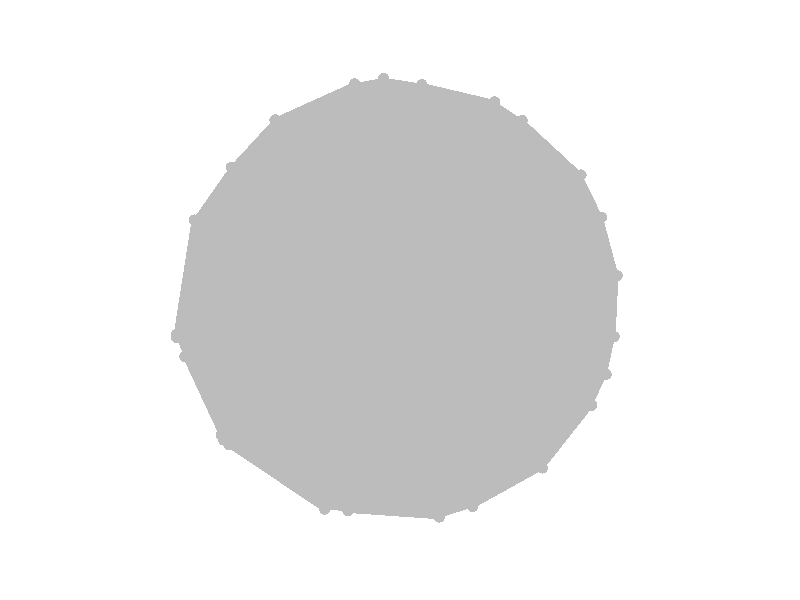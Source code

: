 #include "colors.inc"
background { rgb <1, 1, 1> }
camera {location <0, 0, 10>up <0,1,0> right <-1.33,0,0> angle 20look_at <0, 0, 0> sky <0, 1, 0> }
sphere { <-0.753814, -0.639519, 0>, 0.025 texture {  pigment { rgb <0.5, 0.5, 0.5> } } }
sphere { <-0.335751, -0.40269, -6.93889e-18>, 0.025 texture {  pigment { rgb <0.5, 0.5, 0.5> } } }
sphere { <-0.332317, -0.923665, -1.38778e-17>, 0.025 texture {  pigment { rgb <0.5, 0.5, 0.5> } } }
sphere { <0.231651, -0.700282, 0>, 0.025 texture {  pigment { rgb <0.5, 0.5, 0.5> } } }
sphere { <0.320434, -0.912347, 1.38778e-17>, 0.025 texture {  pigment { rgb <0.5, 0.5, 0.5> } } }
sphere { <0.172276, -0.95885, 0>, 0.025 texture {  pigment { rgb <0.5, 0.5, 0.5> } } }
sphere { <0.474906, -0.437855, 0>, 0.025 texture {  pigment { rgb <0.5, 0.5, 0.5> } } }
sphere { <0.627037, -0.741836, -2.77556e-17>, 0.025 texture {  pigment { rgb <0.5, 0.5, 0.5> } } }
sphere { <-0.271041, -0.388145, 0>, 0.025 texture {  pigment { rgb <0.5, 0.5, 0.5> } } }
sphere { <-0.22984, -0.930713, 0>, 0.025 texture {  pigment { rgb <0.5, 0.5, 0.5> } } }
sphere { <0.26967, -0.27333, 0>, 0.025 texture {  pigment { rgb <0.5, 0.5, 0.5> } } }
sphere { <-0.777266, -0.618135, 0>, 0.025 texture {  pigment { rgb <0.5, 0.5, 0.5> } } }
sphere { <-0.36605, -0.339702, -6.93889e-18>, 0.025 texture {  pigment { rgb <0.5, 0.5, 0.5> } } }
sphere { <-0.162737, -0.307981, 1.38778e-17>, 0.025 texture {  pigment { rgb <0.5, 0.5, 0.5> } } }
sphere { <0.845217, -0.464583, -1.38778e-17>, 0.025 texture {  pigment { rgb <0.5, 0.5, 0.5> } } }
sphere { <-0.311096, -0.296401, 0>, 0.025 texture {  pigment { rgb <0.5, 0.5, 0.5> } } }
sphere { <-0.984665, -0.165553, -5.29091e-17>, 0.025 texture {  pigment { rgb <0.5, 0.5, 0.5> } } }
sphere { <-0.947953, -0.250998, 0>, 0.025 texture {  pigment { rgb <0.5, 0.5, 0.5> } } }
sphere { <-0.930082, -0.178466, 3.46945e-18>, 0.025 texture {  pigment { rgb <0.5, 0.5, 0.5> } } }
sphere { <-0.787277, -0.597343, 0>, 0.025 texture {  pigment { rgb <0.5, 0.5, 0.5> } } }
sphere { <-0.396295, -0.297081, 0>, 0.025 texture {  pigment { rgb <0.5, 0.5, 0.5> } } }
sphere { <0.45901, -0.271695, -2.77556e-17>, 0.025 texture {  pigment { rgb <0.5, 0.5, 0.5> } } }
sphere { <0.907997, -0.328772, 0>, 0.025 texture {  pigment { rgb <0.5, 0.5, 0.5> } } }
sphere { <0.943228, -0.162716, 1.38778e-17>, 0.025 texture {  pigment { rgb <0.5, 0.5, 0.5> } } }
sphere { <0.606402, -0.0970946, -2.77556e-17>, 0.025 texture {  pigment { rgb <0.5, 0.5, 0.5> } } }
sphere { <0.312414, -0.000421501, -2.77556e-17>, 0.025 texture {  pigment { rgb <0.5, 0.5, 0.5> } } }
sphere { <0.956475, 0.107454, -2.77556e-17>, 0.025 texture {  pigment { rgb <0.5, 0.5, 0.5> } } }
sphere { <-0.323022, -0.0661798, 0>, 0.025 texture {  pigment { rgb <0.5, 0.5, 0.5> } } }
sphere { <0.526988, 0.213806, 1.38778e-17>, 0.025 texture {  pigment { rgb <0.5, 0.5, 0.5> } } }
sphere { <-0.984772, -0.151609, 0>, 0.025 texture {  pigment { rgb <0.5, 0.5, 0.5> } } }
sphere { <-0.104165, 0.303943, 0>, 0.025 texture {  pigment { rgb <0.5, 0.5, 0.5> } } }
sphere { <0.280311, 0.278387, -1.38778e-17>, 0.025 texture {  pigment { rgb <0.5, 0.5, 0.5> } } }
sphere { <-0.51806, 0.308034, -6.93889e-18>, 0.025 texture {  pigment { rgb <0.5, 0.5, 0.5> } } }
sphere { <-0.291857, 0.283566, 1.38778e-17>, 0.025 texture {  pigment { rgb <0.5, 0.5, 0.5> } } }
sphere { <-0.905822, 0.352979, 2.77556e-17>, 0.025 texture {  pigment { rgb <0.5, 0.5, 0.5> } } }
sphere { <0.887802, 0.36534, 0>, 0.025 texture {  pigment { rgb <0.5, 0.5, 0.5> } } }
sphere { <0.591569, 0.420247, 1.38778e-17>, 0.025 texture {  pigment { rgb <0.5, 0.5, 0.5> } } }
sphere { <-0.361043, 0.316939, 1.38778e-17>, 0.025 texture {  pigment { rgb <0.5, 0.5, 0.5> } } }
sphere { <0.797775, 0.552373, 1.38778e-17>, 0.025 texture {  pigment { rgb <0.5, 0.5, 0.5> } } }
sphere { <-0.394971, 0.423053, -4.16334e-17>, 0.025 texture {  pigment { rgb <0.5, 0.5, 0.5> } } }
sphere { <-0.743515, 0.585642, 0>, 0.025 texture {  pigment { rgb <0.5, 0.5, 0.5> } } }
sphere { <0.396033, 0.610263, -1.38778e-17>, 0.025 texture {  pigment { rgb <0.5, 0.5, 0.5> } } }
sphere { <-0.302266, 0.379145, -5.55112e-17>, 0.025 texture {  pigment { rgb <0.5, 0.5, 0.5> } } }
sphere { <-0.550806, 0.795551, 0>, 0.025 texture {  pigment { rgb <0.5, 0.5, 0.5> } } }
sphere { <0.538173, 0.793029, -2.77556e-17>, 0.025 texture {  pigment { rgb <0.5, 0.5, 0.5> } } }
sphere { <0.416985, 0.875517, -1.38778e-17>, 0.025 texture {  pigment { rgb <0.5, 0.5, 0.5> } } }
sphere { <-0.199381, 0.954377, 0>, 0.025 texture {  pigment { rgb <0.5, 0.5, 0.5> } } }
sphere { <-0.196071, 0.683111, -1.38778e-17>, 0.025 texture {  pigment { rgb <0.5, 0.5, 0.5> } } }
sphere { <0.0959548, 0.951176, 0>, 0.025 texture {  pigment { rgb <0.5, 0.5, 0.5> } } }
sphere { <-0.0379084, 0.857694, 0>, 0.025 texture {  pigment { rgb <0.5, 0.5, 0.5> } } }
sphere { <-0.0725999, 0.9787, 0>, 0.025 texture {  pigment { rgb <0.5, 0.5, 0.5> } } }
cylinder { <-0.753814, -0.639519, 0>, <-0.335751, -0.40269, -6.93889e-18>, 0.0120121 texture {  pigment { rgb <0.5, 0.5, 0.5> } } }
cylinder { <-0.753814, -0.639519, 0>, <-0.332317, -0.923665, -1.38778e-17>, 0.0127082 texture {  pigment { rgb <0.5, 0.5, 0.5> } } }
cylinder { <-0.335751, -0.40269, -6.93889e-18>, <-0.332317, -0.923665, -1.38778e-17>, 0.0130247 texture {  pigment { rgb <0.5, 0.5, 0.5> } } }
cylinder { <0.231651, -0.700282, 0>, <0.320434, -0.912347, 1.38778e-17>, 0.0057475 texture {  pigment { rgb <0.5, 0.5, 0.5> } } }
cylinder { <0.231651, -0.700282, 0>, <0.172276, -0.95885, 0>, 0.00663245 texture {  pigment { rgb <0.5, 0.5, 0.5> } } }
cylinder { <0.320434, -0.912347, 1.38778e-17>, <0.172276, -0.95885, 0>, 0.00388211 texture {  pigment { rgb <0.5, 0.5, 0.5> } } }
cylinder { <0.474906, -0.437855, 0>, <0.627037, -0.741836, -2.77556e-17>, 0.00849808 texture {  pigment { rgb <0.5, 0.5, 0.5> } } }
cylinder { <0.231651, -0.700282, 0>, <0.474906, -0.437855, 0>, 0.00894568 texture {  pigment { rgb <0.5, 0.5, 0.5> } } }
cylinder { <0.320434, -0.912347, 1.38778e-17>, <0.627037, -0.741836, -2.77556e-17>, 0.00877068 texture {  pigment { rgb <0.5, 0.5, 0.5> } } }
cylinder { <-0.271041, -0.388145, 0>, <-0.22984, -0.930713, 0>, 0.0136032 texture {  pigment { rgb <0.5, 0.5, 0.5> } } }
cylinder { <-0.335751, -0.40269, -6.93889e-18>, <-0.271041, -0.388145, 0>, 0.00165811 texture {  pigment { rgb <0.5, 0.5, 0.5> } } }
cylinder { <-0.332317, -0.923665, -1.38778e-17>, <-0.22984, -0.930713, 0>, 0.00256799 texture {  pigment { rgb <0.5, 0.5, 0.5> } } }
cylinder { <0.172276, -0.95885, 0>, <-0.271041, -0.388145, 0>, 0.0180664 texture {  pigment { rgb <0.5, 0.5, 0.5> } } }
cylinder { <0.172276, -0.95885, 0>, <-0.22984, -0.930713, 0>, 0.0100775 texture {  pigment { rgb <0.5, 0.5, 0.5> } } }
cylinder { <0.474906, -0.437855, 0>, <0.26967, -0.27333, 0>, 0.00657602 texture {  pigment { rgb <0.5, 0.5, 0.5> } } }
cylinder { <0.231651, -0.700282, 0>, <0.26967, -0.27333, 0>, 0.010716 texture {  pigment { rgb <0.5, 0.5, 0.5> } } }
cylinder { <-0.777266, -0.618135, 0>, <-0.36605, -0.339702, -6.93889e-18>, 0.0124153 texture {  pigment { rgb <0.5, 0.5, 0.5> } } }
cylinder { <-0.753814, -0.639519, 0>, <-0.777266, -0.618135, 0>, 0.000793418 texture {  pigment { rgb <0.5, 0.5, 0.5> } } }
cylinder { <-0.335751, -0.40269, -6.93889e-18>, <-0.36605, -0.339702, -6.93889e-18>, 0.00174743 texture {  pigment { rgb <0.5, 0.5, 0.5> } } }
cylinder { <0.231651, -0.700282, 0>, <-0.162737, -0.307981, 1.38778e-17>, 0.0139069 texture {  pigment { rgb <0.5, 0.5, 0.5> } } }
cylinder { <-0.271041, -0.388145, 0>, <-0.162737, -0.307981, 1.38778e-17>, 0.0033686 texture {  pigment { rgb <0.5, 0.5, 0.5> } } }
cylinder { <0.474906, -0.437855, 0>, <0.845217, -0.464583, -1.38778e-17>, 0.00928185 texture {  pigment { rgb <0.5, 0.5, 0.5> } } }
cylinder { <0.627037, -0.741836, -2.77556e-17>, <0.845217, -0.464583, -1.38778e-17>, 0.00882012 texture {  pigment { rgb <0.5, 0.5, 0.5> } } }
cylinder { <0.26967, -0.27333, 0>, <-0.162737, -0.307981, 1.38778e-17>, 0.0108448 texture {  pigment { rgb <0.5, 0.5, 0.5> } } }
cylinder { <-0.335751, -0.40269, -6.93889e-18>, <-0.311096, -0.296401, 0>, 0.00272778 texture {  pigment { rgb <0.5, 0.5, 0.5> } } }
cylinder { <-0.271041, -0.388145, 0>, <-0.311096, -0.296401, 0>, 0.00250268 texture {  pigment { rgb <0.5, 0.5, 0.5> } } }
cylinder { <-0.162737, -0.307981, 1.38778e-17>, <-0.311096, -0.296401, 0>, 0.00372025 texture {  pigment { rgb <0.5, 0.5, 0.5> } } }
cylinder { <-0.36605, -0.339702, -6.93889e-18>, <-0.311096, -0.296401, 0>, 0.00174909 texture {  pigment { rgb <0.5, 0.5, 0.5> } } }
cylinder { <-0.984665, -0.165553, -5.29091e-17>, <-0.947953, -0.250998, 0>, 0.00232495 texture {  pigment { rgb <0.5, 0.5, 0.5> } } }
cylinder { <-0.984665, -0.165553, -5.29091e-17>, <-0.930082, -0.178466, 3.46945e-18>, 0.00140223 texture {  pigment { rgb <0.5, 0.5, 0.5> } } }
cylinder { <-0.947953, -0.250998, 0>, <-0.930082, -0.178466, 3.46945e-18>, 0.00186752 texture {  pigment { rgb <0.5, 0.5, 0.5> } } }
cylinder { <-0.787277, -0.597343, 0>, <-0.396295, -0.297081, 0>, 0.0123244 texture {  pigment { rgb <0.5, 0.5, 0.5> } } }
cylinder { <-0.777266, -0.618135, 0>, <-0.787277, -0.597343, 0>, 0.000576935 texture {  pigment { rgb <0.5, 0.5, 0.5> } } }
cylinder { <-0.36605, -0.339702, -6.93889e-18>, <-0.396295, -0.297081, 0>, 0.00130654 texture {  pigment { rgb <0.5, 0.5, 0.5> } } }
cylinder { <0.474906, -0.437855, 0>, <0.45901, -0.271695, -2.77556e-17>, 0.00417297 texture {  pigment { rgb <0.5, 0.5, 0.5> } } }
cylinder { <0.26967, -0.27333, 0>, <0.45901, -0.271695, -2.77556e-17>, 0.00473368 texture {  pigment { rgb <0.5, 0.5, 0.5> } } }
cylinder { <-0.947953, -0.250998, 0>, <-0.787277, -0.597343, 0>, 0.00954501 texture {  pigment { rgb <0.5, 0.5, 0.5> } } }
cylinder { <-0.930082, -0.178466, 3.46945e-18>, <-0.396295, -0.297081, 0>, 0.0136702 texture {  pigment { rgb <0.5, 0.5, 0.5> } } }
cylinder { <0.845217, -0.464583, -1.38778e-17>, <0.907997, -0.328772, 0>, 0.0037405 texture {  pigment { rgb <0.5, 0.5, 0.5> } } }
cylinder { <0.45901, -0.271695, -2.77556e-17>, <0.907997, -0.328772, 0>, 0.011315 texture {  pigment { rgb <0.5, 0.5, 0.5> } } }
cylinder { <-0.311096, -0.296401, 0>, <-0.396295, -0.297081, 0>, 0.00213004 texture {  pigment { rgb <0.5, 0.5, 0.5> } } }
cylinder { <0.907997, -0.328772, 0>, <0.943228, -0.162716, 1.38778e-17>, 0.0042438 texture {  pigment { rgb <0.5, 0.5, 0.5> } } }
cylinder { <0.45901, -0.271695, -2.77556e-17>, <0.606402, -0.0970946, -2.77556e-17>, 0.00571237 texture {  pigment { rgb <0.5, 0.5, 0.5> } } }
cylinder { <0.943228, -0.162716, 1.38778e-17>, <0.606402, -0.0970946, -2.77556e-17>, 0.00857897 texture {  pigment { rgb <0.5, 0.5, 0.5> } } }
cylinder { <0.45901, -0.271695, -2.77556e-17>, <0.312414, -0.000421501, -2.77556e-17>, 0.00770875 texture {  pigment { rgb <0.5, 0.5, 0.5> } } }
cylinder { <0.26967, -0.27333, 0>, <0.312414, -0.000421501, -2.77556e-17>, 0.00690589 texture {  pigment { rgb <0.5, 0.5, 0.5> } } }
cylinder { <0.606402, -0.0970946, -2.77556e-17>, <0.312414, -0.000421501, -2.77556e-17>, 0.00773687 texture {  pigment { rgb <0.5, 0.5, 0.5> } } }
cylinder { <0.943228, -0.162716, 1.38778e-17>, <0.956475, 0.107454, -2.77556e-17>, 0.00676236 texture {  pigment { rgb <0.5, 0.5, 0.5> } } }
cylinder { <0.606402, -0.0970946, -2.77556e-17>, <0.956475, 0.107454, -2.77556e-17>, 0.0101363 texture {  pigment { rgb <0.5, 0.5, 0.5> } } }
cylinder { <-0.930082, -0.178466, 3.46945e-18>, <-0.323022, -0.0661798, 0>, 0.0154339 texture {  pigment { rgb <0.5, 0.5, 0.5> } } }
cylinder { <-0.396295, -0.297081, 0>, <-0.323022, -0.0661798, 0>, 0.00605621 texture {  pigment { rgb <0.5, 0.5, 0.5> } } }
cylinder { <-0.311096, -0.296401, 0>, <-0.323022, -0.0661798, 0>, 0.00576324 texture {  pigment { rgb <0.5, 0.5, 0.5> } } }
cylinder { <-0.162737, -0.307981, 1.38778e-17>, <0.312414, -0.000421501, -2.77556e-17>, 0.0141501 texture {  pigment { rgb <0.5, 0.5, 0.5> } } }
cylinder { <0.956475, 0.107454, -2.77556e-17>, <0.526988, 0.213806, 1.38778e-17>, 0.0110615 texture {  pigment { rgb <0.5, 0.5, 0.5> } } }
cylinder { <0.312414, -0.000421501, -2.77556e-17>, <0.526988, 0.213806, 1.38778e-17>, 0.00758022 texture {  pigment { rgb <0.5, 0.5, 0.5> } } }
cylinder { <-0.984665, -0.165553, -5.29091e-17>, <-0.984772, -0.151609, 0>, 0.00034861 texture {  pigment { rgb <0.5, 0.5, 0.5> } } }
cylinder { <-0.930082, -0.178466, 3.46945e-18>, <-0.984772, -0.151609, 0>, 0.00152322 texture {  pigment { rgb <0.5, 0.5, 0.5> } } }
cylinder { <-0.323022, -0.0661798, 0>, <-0.104165, 0.303943, 0>, 0.0107497 texture {  pigment { rgb <0.5, 0.5, 0.5> } } }
cylinder { <-0.162737, -0.307981, 1.38778e-17>, <-0.323022, -0.0661798, 0>, 0.00725254 texture {  pigment { rgb <0.5, 0.5, 0.5> } } }
cylinder { <0.312414, -0.000421501, -2.77556e-17>, <-0.104165, 0.303943, 0>, 0.0128981 texture {  pigment { rgb <0.5, 0.5, 0.5> } } }
cylinder { <0.312414, -0.000421501, -2.77556e-17>, <0.280311, 0.278387, -1.38778e-17>, 0.00701628 texture {  pigment { rgb <0.5, 0.5, 0.5> } } }
cylinder { <-0.104165, 0.303943, 0>, <0.280311, 0.278387, -1.38778e-17>, 0.0096331 texture {  pigment { rgb <0.5, 0.5, 0.5> } } }
cylinder { <-0.323022, -0.0661798, 0>, <-0.51806, 0.308034, -6.93889e-18>, 0.0105497 texture {  pigment { rgb <0.5, 0.5, 0.5> } } }
cylinder { <-0.984772, -0.151609, 0>, <-0.51806, 0.308034, -6.93889e-18>, 0.0163763 texture {  pigment { rgb <0.5, 0.5, 0.5> } } }
cylinder { <-0.323022, -0.0661798, 0>, <-0.291857, 0.283566, 1.38778e-17>, 0.0087783 texture {  pigment { rgb <0.5, 0.5, 0.5> } } }
cylinder { <-0.104165, 0.303943, 0>, <-0.291857, 0.283566, 1.38778e-17>, 0.00471988 texture {  pigment { rgb <0.5, 0.5, 0.5> } } }
cylinder { <-0.51806, 0.308034, -6.93889e-18>, <-0.291857, 0.283566, 1.38778e-17>, 0.00568806 texture {  pigment { rgb <0.5, 0.5, 0.5> } } }
cylinder { <0.526988, 0.213806, 1.38778e-17>, <0.280311, 0.278387, -1.38778e-17>, 0.00637477 texture {  pigment { rgb <0.5, 0.5, 0.5> } } }
cylinder { <-0.984772, -0.151609, 0>, <-0.905822, 0.352979, 2.77556e-17>, 0.0127682 texture {  pigment { rgb <0.5, 0.5, 0.5> } } }
cylinder { <-0.51806, 0.308034, -6.93889e-18>, <-0.905822, 0.352979, 2.77556e-17>, 0.00975896 texture {  pigment { rgb <0.5, 0.5, 0.5> } } }
cylinder { <0.956475, 0.107454, -2.77556e-17>, <0.887802, 0.36534, 0>, 0.00667183 texture {  pigment { rgb <0.5, 0.5, 0.5> } } }
cylinder { <0.887802, 0.36534, 0>, <0.591569, 0.420247, 1.38778e-17>, 0.00753197 texture {  pigment { rgb <0.5, 0.5, 0.5> } } }
cylinder { <0.526988, 0.213806, 1.38778e-17>, <0.591569, 0.420247, 1.38778e-17>, 0.00540764 texture {  pigment { rgb <0.5, 0.5, 0.5> } } }
cylinder { <0.280311, 0.278387, -1.38778e-17>, <0.591569, 0.420247, 1.38778e-17>, 0.00855151 texture {  pigment { rgb <0.5, 0.5, 0.5> } } }
cylinder { <-0.291857, 0.283566, 1.38778e-17>, <-0.361043, 0.316939, 1.38778e-17>, 0.00192036 texture {  pigment { rgb <0.5, 0.5, 0.5> } } }
cylinder { <-0.51806, 0.308034, -6.93889e-18>, <-0.361043, 0.316939, 1.38778e-17>, 0.00393172 texture {  pigment { rgb <0.5, 0.5, 0.5> } } }
cylinder { <0.887802, 0.36534, 0>, <0.797775, 0.552373, 1.38778e-17>, 0.00518931 texture {  pigment { rgb <0.5, 0.5, 0.5> } } }
cylinder { <0.591569, 0.420247, 1.38778e-17>, <0.797775, 0.552373, 1.38778e-17>, 0.00612263 texture {  pigment { rgb <0.5, 0.5, 0.5> } } }
cylinder { <-0.291857, 0.283566, 1.38778e-17>, <-0.394971, 0.423053, -4.16334e-17>, 0.00433654 texture {  pigment { rgb <0.5, 0.5, 0.5> } } }
cylinder { <-0.361043, 0.316939, 1.38778e-17>, <-0.394971, 0.423053, -4.16334e-17>, 0.00278515 texture {  pigment { rgb <0.5, 0.5, 0.5> } } }
cylinder { <-0.51806, 0.308034, -6.93889e-18>, <-0.394971, 0.423053, -4.16334e-17>, 0.00421161 texture {  pigment { rgb <0.5, 0.5, 0.5> } } }
cylinder { <-0.394971, 0.423053, -4.16334e-17>, <-0.743515, 0.585642, 0>, 0.00961504 texture {  pigment { rgb <0.5, 0.5, 0.5> } } }
cylinder { <-0.905822, 0.352979, 2.77556e-17>, <-0.743515, 0.585642, 0>, 0.00709206 texture {  pigment { rgb <0.5, 0.5, 0.5> } } }
cylinder { <0.280311, 0.278387, -1.38778e-17>, <0.396033, 0.610263, -1.38778e-17>, 0.00878681 texture {  pigment { rgb <0.5, 0.5, 0.5> } } }
cylinder { <0.591569, 0.420247, 1.38778e-17>, <0.396033, 0.610263, -1.38778e-17>, 0.00681637 texture {  pigment { rgb <0.5, 0.5, 0.5> } } }
cylinder { <-0.394971, 0.423053, -4.16334e-17>, <-0.302266, 0.379145, -5.55112e-17>, 0.00256443 texture {  pigment { rgb <0.5, 0.5, 0.5> } } }
cylinder { <-0.291857, 0.283566, 1.38778e-17>, <-0.302266, 0.379145, -5.55112e-17>, 0.00240359 texture {  pigment { rgb <0.5, 0.5, 0.5> } } }
cylinder { <-0.394971, 0.423053, -4.16334e-17>, <-0.550806, 0.795551, 0>, 0.0100945 texture {  pigment { rgb <0.5, 0.5, 0.5> } } }
cylinder { <-0.743515, 0.585642, 0>, <-0.550806, 0.795551, 0>, 0.00712382 texture {  pigment { rgb <0.5, 0.5, 0.5> } } }
cylinder { <0.396033, 0.610263, -1.38778e-17>, <0.538173, 0.793029, -2.77556e-17>, 0.00578831 texture {  pigment { rgb <0.5, 0.5, 0.5> } } }
cylinder { <0.797775, 0.552373, 1.38778e-17>, <0.538173, 0.793029, -2.77556e-17>, 0.00884973 texture {  pigment { rgb <0.5, 0.5, 0.5> } } }
cylinder { <-0.104165, 0.303943, 0>, <-0.302266, 0.379145, -5.55112e-17>, 0.00529738 texture {  pigment { rgb <0.5, 0.5, 0.5> } } }
cylinder { <0.538173, 0.793029, -2.77556e-17>, <0.416985, 0.875517, -1.38778e-17>, 0.00366493 texture {  pigment { rgb <0.5, 0.5, 0.5> } } }
cylinder { <0.396033, 0.610263, -1.38778e-17>, <0.416985, 0.875517, -1.38778e-17>, 0.006652 texture {  pigment { rgb <0.5, 0.5, 0.5> } } }
cylinder { <-0.550806, 0.795551, 0>, <-0.199381, 0.954377, 0>, 0.00964124 texture {  pigment { rgb <0.5, 0.5, 0.5> } } }
cylinder { <-0.199381, 0.954377, 0>, <-0.196071, 0.683111, -1.38778e-17>, 0.00678216 texture {  pigment { rgb <0.5, 0.5, 0.5> } } }
cylinder { <-0.394971, 0.423053, -4.16334e-17>, <-0.196071, 0.683111, -1.38778e-17>, 0.00818503 texture {  pigment { rgb <0.5, 0.5, 0.5> } } }
cylinder { <0.396033, 0.610263, -1.38778e-17>, <0.0959548, 0.951176, 0>, 0.0113542 texture {  pigment { rgb <0.5, 0.5, 0.5> } } }
cylinder { <0.416985, 0.875517, -1.38778e-17>, <0.0959548, 0.951176, 0>, 0.00824563 texture {  pigment { rgb <0.5, 0.5, 0.5> } } }
cylinder { <-0.302266, 0.379145, -5.55112e-17>, <-0.196071, 0.683111, -1.38778e-17>, 0.00804957 texture {  pigment { rgb <0.5, 0.5, 0.5> } } }
cylinder { <-0.104165, 0.303943, 0>, <-0.196071, 0.683111, -1.38778e-17>, 0.00975371 texture {  pigment { rgb <0.5, 0.5, 0.5> } } }
cylinder { <-0.196071, 0.683111, -1.38778e-17>, <-0.0379084, 0.857694, 0>, 0.00588932 texture {  pigment { rgb <0.5, 0.5, 0.5> } } }
cylinder { <-0.196071, 0.683111, -1.38778e-17>, <-0.0725999, 0.9787, 0>, 0.00800851 texture {  pigment { rgb <0.5, 0.5, 0.5> } } }
cylinder { <-0.0379084, 0.857694, 0>, <-0.0725999, 0.9787, 0>, 0.00314703 texture {  pigment { rgb <0.5, 0.5, 0.5> } } }
cylinder { <0.0959548, 0.951176, 0>, <-0.0379084, 0.857694, 0>, 0.00408184 texture {  pigment { rgb <0.5, 0.5, 0.5> } } }
cylinder { <0.0959548, 0.951176, 0>, <-0.0725999, 0.9787, 0>, 0.00426968 texture {  pigment { rgb <0.5, 0.5, 0.5> } } }
cylinder { <-0.199381, 0.954377, 0>, <-0.0725999, 0.9787, 0>, 0.00322733 texture {  pigment { rgb <0.5, 0.5, 0.5> } } }
cylinder { <0.280311, 0.278387, -1.38778e-17>, <-0.0379084, 0.857694, 0>, 0.0165238 texture {  pigment { rgb <0.5, 0.5, 0.5> } } }
mesh2 {
vertex_vectors { 225, 
<-0.753814, -0.639519, 0>, 
<-0.335751, -0.40269, -6.93889e-18>, 
<-0.332317, -0.923665, -1.38778e-17>, 
<0.231651, -0.700282, 0>, 
<0.320434, -0.912347, 1.38778e-17>, 
<0.172276, -0.95885, 0>, 
<0.231651, -0.700282, 0>, 
<0.320434, -0.912347, 1.38778e-17>, 
<0.627037, -0.741836, -2.77556e-17>, 
<0.231651, -0.700282, 0>, 
<0.474906, -0.437855, 0>, 
<0.627037, -0.741836, -2.77556e-17>, 
<-0.335751, -0.40269, -6.93889e-18>, 
<-0.332317, -0.923665, -1.38778e-17>, 
<-0.22984, -0.930713, 0>, 
<-0.335751, -0.40269, -6.93889e-18>, 
<-0.271041, -0.388145, 0>, 
<-0.22984, -0.930713, 0>, 
<0.172276, -0.95885, 0>, 
<-0.271041, -0.388145, 0>, 
<-0.22984, -0.930713, 0>, 
<0.231651, -0.700282, 0>, 
<0.474906, -0.437855, 0>, 
<0.26967, -0.27333, 0>, 
<-0.753814, -0.639519, 0>, 
<-0.777266, -0.618135, 0>, 
<-0.36605, -0.339702, -6.93889e-18>, 
<-0.753814, -0.639519, 0>, 
<-0.335751, -0.40269, -6.93889e-18>, 
<-0.36605, -0.339702, -6.93889e-18>, 
<0.231651, -0.700282, 0>, 
<0.172276, -0.95885, 0>, 
<-0.271041, -0.388145, 0>, 
<0.231651, -0.700282, 0>, 
<-0.271041, -0.388145, 0>, 
<-0.162737, -0.307981, 1.38778e-17>, 
<0.474906, -0.437855, 0>, 
<0.627037, -0.741836, -2.77556e-17>, 
<0.845217, -0.464583, -1.38778e-17>, 
<0.231651, -0.700282, 0>, 
<0.26967, -0.27333, 0>, 
<-0.162737, -0.307981, 1.38778e-17>, 
<-0.335751, -0.40269, -6.93889e-18>, 
<-0.271041, -0.388145, 0>, 
<-0.311096, -0.296401, 0>, 
<-0.271041, -0.388145, 0>, 
<-0.162737, -0.307981, 1.38778e-17>, 
<-0.311096, -0.296401, 0>, 
<-0.335751, -0.40269, -6.93889e-18>, 
<-0.36605, -0.339702, -6.93889e-18>, 
<-0.311096, -0.296401, 0>, 
<-0.984665, -0.165553, -5.29091e-17>, 
<-0.947953, -0.250998, 0>, 
<-0.930082, -0.178466, 3.46945e-18>, 
<-0.36605, -0.339702, -6.93889e-18>, 
<-0.787277, -0.597343, 0>, 
<-0.396295, -0.297081, 0>, 
<-0.777266, -0.618135, 0>, 
<-0.36605, -0.339702, -6.93889e-18>, 
<-0.787277, -0.597343, 0>, 
<0.474906, -0.437855, 0>, 
<0.26967, -0.27333, 0>, 
<0.45901, -0.271695, -2.77556e-17>, 
<-0.947953, -0.250998, 0>, 
<-0.930082, -0.178466, 3.46945e-18>, 
<-0.396295, -0.297081, 0>, 
<-0.947953, -0.250998, 0>, 
<-0.787277, -0.597343, 0>, 
<-0.396295, -0.297081, 0>, 
<0.474906, -0.437855, 0>, 
<0.845217, -0.464583, -1.38778e-17>, 
<0.45901, -0.271695, -2.77556e-17>, 
<0.845217, -0.464583, -1.38778e-17>, 
<0.45901, -0.271695, -2.77556e-17>, 
<0.907997, -0.328772, 0>, 
<-0.36605, -0.339702, -6.93889e-18>, 
<-0.311096, -0.296401, 0>, 
<-0.396295, -0.297081, 0>, 
<0.45901, -0.271695, -2.77556e-17>, 
<0.907997, -0.328772, 0>, 
<0.606402, -0.0970946, -2.77556e-17>, 
<0.907997, -0.328772, 0>, 
<0.943228, -0.162716, 1.38778e-17>, 
<0.606402, -0.0970946, -2.77556e-17>, 
<0.26967, -0.27333, 0>, 
<0.45901, -0.271695, -2.77556e-17>, 
<0.312414, -0.000421501, -2.77556e-17>, 
<0.45901, -0.271695, -2.77556e-17>, 
<0.606402, -0.0970946, -2.77556e-17>, 
<0.312414, -0.000421501, -2.77556e-17>, 
<0.943228, -0.162716, 1.38778e-17>, 
<0.606402, -0.0970946, -2.77556e-17>, 
<0.956475, 0.107454, -2.77556e-17>, 
<-0.930082, -0.178466, 3.46945e-18>, 
<-0.396295, -0.297081, 0>, 
<-0.323022, -0.0661798, 0>, 
<-0.311096, -0.296401, 0>, 
<-0.396295, -0.297081, 0>, 
<-0.323022, -0.0661798, 0>, 
<0.26967, -0.27333, 0>, 
<-0.162737, -0.307981, 1.38778e-17>, 
<0.312414, -0.000421501, -2.77556e-17>, 
<0.606402, -0.0970946, -2.77556e-17>, 
<0.312414, -0.000421501, -2.77556e-17>, 
<0.526988, 0.213806, 1.38778e-17>, 
<0.606402, -0.0970946, -2.77556e-17>, 
<0.956475, 0.107454, -2.77556e-17>, 
<0.526988, 0.213806, 1.38778e-17>, 
<-0.984665, -0.165553, -5.29091e-17>, 
<-0.930082, -0.178466, 3.46945e-18>, 
<-0.984772, -0.151609, 0>, 
<-0.162737, -0.307981, 1.38778e-17>, 
<0.312414, -0.000421501, -2.77556e-17>, 
<-0.323022, -0.0661798, 0>, 
<0.312414, -0.000421501, -2.77556e-17>, 
<-0.323022, -0.0661798, 0>, 
<-0.104165, 0.303943, 0>, 
<0.312414, -0.000421501, -2.77556e-17>, 
<-0.104165, 0.303943, 0>, 
<0.280311, 0.278387, -1.38778e-17>, 
<-0.930082, -0.178466, 3.46945e-18>, 
<-0.984772, -0.151609, 0>, 
<-0.51806, 0.308034, -6.93889e-18>, 
<-0.930082, -0.178466, 3.46945e-18>, 
<-0.323022, -0.0661798, 0>, 
<-0.51806, 0.308034, -6.93889e-18>, 
<-0.162737, -0.307981, 1.38778e-17>, 
<-0.311096, -0.296401, 0>, 
<-0.323022, -0.0661798, 0>, 
<-0.323022, -0.0661798, 0>, 
<-0.104165, 0.303943, 0>, 
<-0.291857, 0.283566, 1.38778e-17>, 
<-0.323022, -0.0661798, 0>, 
<-0.51806, 0.308034, -6.93889e-18>, 
<-0.291857, 0.283566, 1.38778e-17>, 
<0.312414, -0.000421501, -2.77556e-17>, 
<0.526988, 0.213806, 1.38778e-17>, 
<0.280311, 0.278387, -1.38778e-17>, 
<-0.984772, -0.151609, 0>, 
<-0.51806, 0.308034, -6.93889e-18>, 
<-0.905822, 0.352979, 2.77556e-17>, 
<0.526988, 0.213806, 1.38778e-17>, 
<0.887802, 0.36534, 0>, 
<0.591569, 0.420247, 1.38778e-17>, 
<0.956475, 0.107454, -2.77556e-17>, 
<0.526988, 0.213806, 1.38778e-17>, 
<0.887802, 0.36534, 0>, 
<0.526988, 0.213806, 1.38778e-17>, 
<0.280311, 0.278387, -1.38778e-17>, 
<0.591569, 0.420247, 1.38778e-17>, 
<-0.51806, 0.308034, -6.93889e-18>, 
<-0.291857, 0.283566, 1.38778e-17>, 
<-0.361043, 0.316939, 1.38778e-17>, 
<0.887802, 0.36534, 0>, 
<0.591569, 0.420247, 1.38778e-17>, 
<0.797775, 0.552373, 1.38778e-17>, 
<-0.291857, 0.283566, 1.38778e-17>, 
<-0.361043, 0.316939, 1.38778e-17>, 
<-0.394971, 0.423053, -4.16334e-17>, 
<-0.51806, 0.308034, -6.93889e-18>, 
<-0.361043, 0.316939, 1.38778e-17>, 
<-0.394971, 0.423053, -4.16334e-17>, 
<-0.51806, 0.308034, -6.93889e-18>, 
<-0.905822, 0.352979, 2.77556e-17>, 
<-0.743515, 0.585642, 0>, 
<-0.51806, 0.308034, -6.93889e-18>, 
<-0.394971, 0.423053, -4.16334e-17>, 
<-0.743515, 0.585642, 0>, 
<0.280311, 0.278387, -1.38778e-17>, 
<0.591569, 0.420247, 1.38778e-17>, 
<0.396033, 0.610263, -1.38778e-17>, 
<-0.291857, 0.283566, 1.38778e-17>, 
<-0.394971, 0.423053, -4.16334e-17>, 
<-0.302266, 0.379145, -5.55112e-17>, 
<-0.394971, 0.423053, -4.16334e-17>, 
<-0.743515, 0.585642, 0>, 
<-0.550806, 0.795551, 0>, 
<0.591569, 0.420247, 1.38778e-17>, 
<0.396033, 0.610263, -1.38778e-17>, 
<0.538173, 0.793029, -2.77556e-17>, 
<0.591569, 0.420247, 1.38778e-17>, 
<0.797775, 0.552373, 1.38778e-17>, 
<0.538173, 0.793029, -2.77556e-17>, 
<-0.104165, 0.303943, 0>, 
<-0.291857, 0.283566, 1.38778e-17>, 
<-0.302266, 0.379145, -5.55112e-17>, 
<0.396033, 0.610263, -1.38778e-17>, 
<0.538173, 0.793029, -2.77556e-17>, 
<0.416985, 0.875517, -1.38778e-17>, 
<-0.394971, 0.423053, -4.16334e-17>, 
<-0.550806, 0.795551, 0>, 
<-0.196071, 0.683111, -1.38778e-17>, 
<-0.550806, 0.795551, 0>, 
<-0.199381, 0.954377, 0>, 
<-0.196071, 0.683111, -1.38778e-17>, 
<0.396033, 0.610263, -1.38778e-17>, 
<0.416985, 0.875517, -1.38778e-17>, 
<0.0959548, 0.951176, 0>, 
<-0.104165, 0.303943, 0>, 
<-0.302266, 0.379145, -5.55112e-17>, 
<-0.196071, 0.683111, -1.38778e-17>, 
<-0.196071, 0.683111, -1.38778e-17>, 
<-0.0379084, 0.857694, 0>, 
<-0.0725999, 0.9787, 0>, 
<0.0959548, 0.951176, 0>, 
<-0.0379084, 0.857694, 0>, 
<-0.0725999, 0.9787, 0>, 
<-0.394971, 0.423053, -4.16334e-17>, 
<-0.302266, 0.379145, -5.55112e-17>, 
<-0.196071, 0.683111, -1.38778e-17>, 
<-0.199381, 0.954377, 0>, 
<-0.196071, 0.683111, -1.38778e-17>, 
<-0.0725999, 0.9787, 0>, 
<0.280311, 0.278387, -1.38778e-17>, 
<0.396033, 0.610263, -1.38778e-17>, 
<-0.0379084, 0.857694, 0>, 
<0.396033, 0.610263, -1.38778e-17>, 
<0.0959548, 0.951176, 0>, 
<-0.0379084, 0.857694, 0>, 
<-0.104165, 0.303943, 0>, 
<0.280311, 0.278387, -1.38778e-17>, 
<-0.196071, 0.683111, -1.38778e-17>, 
<0.280311, 0.278387, -1.38778e-17>, 
<-0.196071, 0.683111, -1.38778e-17>, 
<-0.0379084, 0.857694, 0>
}
normal_vectors { 225, 
<0, 0, 1>, 
<0, 0, 1>, 
<0, 0, 1>, 
<0, 0, 1>, 
<0, 0, 1>, 
<0, 0, 1>, 
<0, 0, 1>, 
<0, 0, 1>, 
<0, 0, 1>, 
<0, 0, 1>, 
<0, 0, 1>, 
<0, 0, 1>, 
<0, 0, 1>, 
<0, 0, 1>, 
<0, 0, 1>, 
<0, 0, 1>, 
<0, 0, 1>, 
<0, 0, 1>, 
<0, 0, 1>, 
<0, 0, 1>, 
<0, 0, 1>, 
<0, 0, 1>, 
<0, 0, 1>, 
<0, 0, 1>, 
<0, 0, 1>, 
<0, 0, 1>, 
<0, 0, 1>, 
<0, 0, 1>, 
<0, 0, 1>, 
<0, 0, 1>, 
<0, 0, 1>, 
<0, 0, 1>, 
<0, 0, 1>, 
<0, 0, 1>, 
<0, 0, 1>, 
<0, 0, 1>, 
<0, 0, 1>, 
<0, 0, 1>, 
<0, 0, 1>, 
<0, 0, 1>, 
<0, 0, 1>, 
<0, 0, 1>, 
<0, 0, 1>, 
<0, 0, 1>, 
<0, 0, 1>, 
<0, 0, 1>, 
<0, 0, 1>, 
<0, 0, 1>, 
<0, 0, 1>, 
<0, 0, 1>, 
<0, 0, 1>, 
<0, 0, 1>, 
<0, 0, 1>, 
<0, 0, 1>, 
<0, 0, 1>, 
<0, 0, 1>, 
<0, 0, 1>, 
<0, 0, 1>, 
<0, 0, 1>, 
<0, 0, 1>, 
<0, 0, 1>, 
<0, 0, 1>, 
<0, 0, 1>, 
<0, 0, 1>, 
<0, 0, 1>, 
<0, 0, 1>, 
<0, 0, 1>, 
<0, 0, 1>, 
<0, 0, 1>, 
<0, 0, 1>, 
<0, 0, 1>, 
<0, 0, 1>, 
<0, 0, 1>, 
<0, 0, 1>, 
<0, 0, 1>, 
<0, 0, 1>, 
<0, 0, 1>, 
<0, 0, 1>, 
<0, 0, 1>, 
<0, 0, 1>, 
<0, 0, 1>, 
<0, 0, 1>, 
<0, 0, 1>, 
<0, 0, 1>, 
<0, 0, 1>, 
<0, 0, 1>, 
<0, 0, 1>, 
<0, 0, 1>, 
<0, 0, 1>, 
<0, 0, 1>, 
<0, 0, 1>, 
<0, 0, 1>, 
<0, 0, 1>, 
<0, 0, 1>, 
<0, 0, 1>, 
<0, 0, 1>, 
<0, 0, 1>, 
<0, 0, 1>, 
<0, 0, 1>, 
<0, 0, 1>, 
<0, 0, 1>, 
<0, 0, 1>, 
<0, 0, 1>, 
<0, 0, 1>, 
<0, 0, 1>, 
<0, 0, 1>, 
<0, 0, 1>, 
<0, 0, 1>, 
<0, 0, 1>, 
<0, 0, 1>, 
<0, 0, 1>, 
<0, 0, 1>, 
<0, 0, 1>, 
<0, 0, 1>, 
<0, 0, 1>, 
<0, 0, 1>, 
<0, 0, 1>, 
<0, 0, 1>, 
<0, 0, 1>, 
<0, 0, 1>, 
<0, 0, 1>, 
<0, 0, 1>, 
<0, 0, 1>, 
<0, 0, 1>, 
<0, 0, 1>, 
<0, 0, 1>, 
<0, 0, 1>, 
<0, 0, 1>, 
<0, 0, 1>, 
<0, 0, 1>, 
<0, 0, 1>, 
<0, 0, 1>, 
<0, 0, 1>, 
<0, 0, 1>, 
<0, 0, 1>, 
<0, 0, 1>, 
<0, 0, 1>, 
<0, 0, 1>, 
<0, 0, 1>, 
<0, 0, 1>, 
<0, 0, 1>, 
<0, 0, 1>, 
<0, 0, 1>, 
<0, 0, 1>, 
<0, 0, 1>, 
<0, 0, 1>, 
<0, 0, 1>, 
<0, 0, 1>, 
<0, 0, 1>, 
<0, 0, 1>, 
<0, 0, 1>, 
<0, 0, 1>, 
<0, 0, 1>, 
<0, 0, 1>, 
<0, 0, 1>, 
<0, 0, 1>, 
<0, 0, 1>, 
<0, 0, 1>, 
<0, 0, 1>, 
<0, 0, 1>, 
<0, 0, 1>, 
<0, 0, 1>, 
<0, 0, 1>, 
<0, 0, 1>, 
<0, 0, 1>, 
<0, 0, 1>, 
<0, 0, 1>, 
<0, 0, 1>, 
<0, 0, 1>, 
<0, 0, 1>, 
<0, 0, 1>, 
<0, 0, 1>, 
<0, 0, 1>, 
<0, 0, 1>, 
<0, 0, 1>, 
<0, 0, 1>, 
<0, 0, 1>, 
<0, 0, 1>, 
<0, 0, 1>, 
<0, 0, 1>, 
<0, 0, 1>, 
<0, 0, 1>, 
<0, 0, 1>, 
<0, 0, 1>, 
<0, 0, 1>, 
<0, 0, 1>, 
<0, 0, 1>, 
<0, 0, 1>, 
<0, 0, 1>, 
<0, 0, 1>, 
<0, 0, 1>, 
<0, 0, 1>, 
<0, 0, 1>, 
<0, 0, 1>, 
<0, 0, 1>, 
<0, 0, 1>, 
<0, 0, 1>, 
<0, 0, 1>, 
<0, 0, 1>, 
<0, 0, 1>, 
<0, 0, 1>, 
<0, 0, 1>, 
<0, 0, 1>, 
<0, 0, 1>, 
<0, 0, 1>, 
<0, 0, 1>, 
<0, 0, 1>, 
<0, 0, 1>, 
<0, 0, 1>, 
<0, 0, 1>, 
<0, 0, 1>, 
<0, 0, 1>, 
<0, 0, 1>, 
<0, 0, 1>, 
<0, 0, 1>, 
<0, 0, 1>, 
<0, 0, 1>, 
<0, 0, 1>, 
<0, 0, 1>, 
<0, 0, 1>, 
<0, 0, 1>, 
<0, 0, 1>, 
<0, 0, 1>, 
<0, 0, 1>, 
<0, 0, 1>
}
texture_list { 225, 
texture{ pigment{ rgb <0.5, 0.5, 0.5>  } }, 
texture{ pigment{ rgb <0.5, 0.5, 0.5>  } }, 
texture{ pigment{ rgb <0.5, 0.5, 0.5>  } }, 
texture{ pigment{ rgb <0.5, 0.5, 0.5>  } }, 
texture{ pigment{ rgb <0.5, 0.5, 0.5>  } }, 
texture{ pigment{ rgb <0.5, 0.5, 0.5>  } }, 
texture{ pigment{ rgb <0.5, 0.5, 0.5>  } }, 
texture{ pigment{ rgb <0.5, 0.5, 0.5>  } }, 
texture{ pigment{ rgb <0.5, 0.5, 0.5>  } }, 
texture{ pigment{ rgb <0.5, 0.5, 0.5>  } }, 
texture{ pigment{ rgb <0.5, 0.5, 0.5>  } }, 
texture{ pigment{ rgb <0.5, 0.5, 0.5>  } }, 
texture{ pigment{ rgb <0.5, 0.5, 0.5>  } }, 
texture{ pigment{ rgb <0.5, 0.5, 0.5>  } }, 
texture{ pigment{ rgb <0.5, 0.5, 0.5>  } }, 
texture{ pigment{ rgb <0.5, 0.5, 0.5>  } }, 
texture{ pigment{ rgb <0.5, 0.5, 0.5>  } }, 
texture{ pigment{ rgb <0.5, 0.5, 0.5>  } }, 
texture{ pigment{ rgb <0.5, 0.5, 0.5>  } }, 
texture{ pigment{ rgb <0.5, 0.5, 0.5>  } }, 
texture{ pigment{ rgb <0.5, 0.5, 0.5>  } }, 
texture{ pigment{ rgb <0.5, 0.5, 0.5>  } }, 
texture{ pigment{ rgb <0.5, 0.5, 0.5>  } }, 
texture{ pigment{ rgb <0.5, 0.5, 0.5>  } }, 
texture{ pigment{ rgb <0.5, 0.5, 0.5>  } }, 
texture{ pigment{ rgb <0.5, 0.5, 0.5>  } }, 
texture{ pigment{ rgb <0.5, 0.5, 0.5>  } }, 
texture{ pigment{ rgb <0.5, 0.5, 0.5>  } }, 
texture{ pigment{ rgb <0.5, 0.5, 0.5>  } }, 
texture{ pigment{ rgb <0.5, 0.5, 0.5>  } }, 
texture{ pigment{ rgb <0.5, 0.5, 0.5>  } }, 
texture{ pigment{ rgb <0.5, 0.5, 0.5>  } }, 
texture{ pigment{ rgb <0.5, 0.5, 0.5>  } }, 
texture{ pigment{ rgb <0.5, 0.5, 0.5>  } }, 
texture{ pigment{ rgb <0.5, 0.5, 0.5>  } }, 
texture{ pigment{ rgb <0.5, 0.5, 0.5>  } }, 
texture{ pigment{ rgb <0.5, 0.5, 0.5>  } }, 
texture{ pigment{ rgb <0.5, 0.5, 0.5>  } }, 
texture{ pigment{ rgb <0.5, 0.5, 0.5>  } }, 
texture{ pigment{ rgb <0.5, 0.5, 0.5>  } }, 
texture{ pigment{ rgb <0.5, 0.5, 0.5>  } }, 
texture{ pigment{ rgb <0.5, 0.5, 0.5>  } }, 
texture{ pigment{ rgb <0.5, 0.5, 0.5>  } }, 
texture{ pigment{ rgb <0.5, 0.5, 0.5>  } }, 
texture{ pigment{ rgb <0.5, 0.5, 0.5>  } }, 
texture{ pigment{ rgb <0.5, 0.5, 0.5>  } }, 
texture{ pigment{ rgb <0.5, 0.5, 0.5>  } }, 
texture{ pigment{ rgb <0.5, 0.5, 0.5>  } }, 
texture{ pigment{ rgb <0.5, 0.5, 0.5>  } }, 
texture{ pigment{ rgb <0.5, 0.5, 0.5>  } }, 
texture{ pigment{ rgb <0.5, 0.5, 0.5>  } }, 
texture{ pigment{ rgb <0.5, 0.5, 0.5>  } }, 
texture{ pigment{ rgb <0.5, 0.5, 0.5>  } }, 
texture{ pigment{ rgb <0.5, 0.5, 0.5>  } }, 
texture{ pigment{ rgb <0.5, 0.5, 0.5>  } }, 
texture{ pigment{ rgb <0.5, 0.5, 0.5>  } }, 
texture{ pigment{ rgb <0.5, 0.5, 0.5>  } }, 
texture{ pigment{ rgb <0.5, 0.5, 0.5>  } }, 
texture{ pigment{ rgb <0.5, 0.5, 0.5>  } }, 
texture{ pigment{ rgb <0.5, 0.5, 0.5>  } }, 
texture{ pigment{ rgb <0.5, 0.5, 0.5>  } }, 
texture{ pigment{ rgb <0.5, 0.5, 0.5>  } }, 
texture{ pigment{ rgb <0.5, 0.5, 0.5>  } }, 
texture{ pigment{ rgb <0.5, 0.5, 0.5>  } }, 
texture{ pigment{ rgb <0.5, 0.5, 0.5>  } }, 
texture{ pigment{ rgb <0.5, 0.5, 0.5>  } }, 
texture{ pigment{ rgb <0.5, 0.5, 0.5>  } }, 
texture{ pigment{ rgb <0.5, 0.5, 0.5>  } }, 
texture{ pigment{ rgb <0.5, 0.5, 0.5>  } }, 
texture{ pigment{ rgb <0.5, 0.5, 0.5>  } }, 
texture{ pigment{ rgb <0.5, 0.5, 0.5>  } }, 
texture{ pigment{ rgb <0.5, 0.5, 0.5>  } }, 
texture{ pigment{ rgb <0.5, 0.5, 0.5>  } }, 
texture{ pigment{ rgb <0.5, 0.5, 0.5>  } }, 
texture{ pigment{ rgb <0.5, 0.5, 0.5>  } }, 
texture{ pigment{ rgb <0.5, 0.5, 0.5>  } }, 
texture{ pigment{ rgb <0.5, 0.5, 0.5>  } }, 
texture{ pigment{ rgb <0.5, 0.5, 0.5>  } }, 
texture{ pigment{ rgb <0.5, 0.5, 0.5>  } }, 
texture{ pigment{ rgb <0.5, 0.5, 0.5>  } }, 
texture{ pigment{ rgb <0.5, 0.5, 0.5>  } }, 
texture{ pigment{ rgb <0.5, 0.5, 0.5>  } }, 
texture{ pigment{ rgb <0.5, 0.5, 0.5>  } }, 
texture{ pigment{ rgb <0.5, 0.5, 0.5>  } }, 
texture{ pigment{ rgb <0.5, 0.5, 0.5>  } }, 
texture{ pigment{ rgb <0.5, 0.5, 0.5>  } }, 
texture{ pigment{ rgb <0.5, 0.5, 0.5>  } }, 
texture{ pigment{ rgb <0.5, 0.5, 0.5>  } }, 
texture{ pigment{ rgb <0.5, 0.5, 0.5>  } }, 
texture{ pigment{ rgb <0.5, 0.5, 0.5>  } }, 
texture{ pigment{ rgb <0.5, 0.5, 0.5>  } }, 
texture{ pigment{ rgb <0.5, 0.5, 0.5>  } }, 
texture{ pigment{ rgb <0.5, 0.5, 0.5>  } }, 
texture{ pigment{ rgb <0.5, 0.5, 0.5>  } }, 
texture{ pigment{ rgb <0.5, 0.5, 0.5>  } }, 
texture{ pigment{ rgb <0.5, 0.5, 0.5>  } }, 
texture{ pigment{ rgb <0.5, 0.5, 0.5>  } }, 
texture{ pigment{ rgb <0.5, 0.5, 0.5>  } }, 
texture{ pigment{ rgb <0.5, 0.5, 0.5>  } }, 
texture{ pigment{ rgb <0.5, 0.5, 0.5>  } }, 
texture{ pigment{ rgb <0.5, 0.5, 0.5>  } }, 
texture{ pigment{ rgb <0.5, 0.5, 0.5>  } }, 
texture{ pigment{ rgb <0.5, 0.5, 0.5>  } }, 
texture{ pigment{ rgb <0.5, 0.5, 0.5>  } }, 
texture{ pigment{ rgb <0.5, 0.5, 0.5>  } }, 
texture{ pigment{ rgb <0.5, 0.5, 0.5>  } }, 
texture{ pigment{ rgb <0.5, 0.5, 0.5>  } }, 
texture{ pigment{ rgb <0.5, 0.5, 0.5>  } }, 
texture{ pigment{ rgb <0.5, 0.5, 0.5>  } }, 
texture{ pigment{ rgb <0.5, 0.5, 0.5>  } }, 
texture{ pigment{ rgb <0.5, 0.5, 0.5>  } }, 
texture{ pigment{ rgb <0.5, 0.5, 0.5>  } }, 
texture{ pigment{ rgb <0.5, 0.5, 0.5>  } }, 
texture{ pigment{ rgb <0.5, 0.5, 0.5>  } }, 
texture{ pigment{ rgb <0.5, 0.5, 0.5>  } }, 
texture{ pigment{ rgb <0.5, 0.5, 0.5>  } }, 
texture{ pigment{ rgb <0.5, 0.5, 0.5>  } }, 
texture{ pigment{ rgb <0.5, 0.5, 0.5>  } }, 
texture{ pigment{ rgb <0.5, 0.5, 0.5>  } }, 
texture{ pigment{ rgb <0.5, 0.5, 0.5>  } }, 
texture{ pigment{ rgb <0.5, 0.5, 0.5>  } }, 
texture{ pigment{ rgb <0.5, 0.5, 0.5>  } }, 
texture{ pigment{ rgb <0.5, 0.5, 0.5>  } }, 
texture{ pigment{ rgb <0.5, 0.5, 0.5>  } }, 
texture{ pigment{ rgb <0.5, 0.5, 0.5>  } }, 
texture{ pigment{ rgb <0.5, 0.5, 0.5>  } }, 
texture{ pigment{ rgb <0.5, 0.5, 0.5>  } }, 
texture{ pigment{ rgb <0.5, 0.5, 0.5>  } }, 
texture{ pigment{ rgb <0.5, 0.5, 0.5>  } }, 
texture{ pigment{ rgb <0.5, 0.5, 0.5>  } }, 
texture{ pigment{ rgb <0.5, 0.5, 0.5>  } }, 
texture{ pigment{ rgb <0.5, 0.5, 0.5>  } }, 
texture{ pigment{ rgb <0.5, 0.5, 0.5>  } }, 
texture{ pigment{ rgb <0.5, 0.5, 0.5>  } }, 
texture{ pigment{ rgb <0.5, 0.5, 0.5>  } }, 
texture{ pigment{ rgb <0.5, 0.5, 0.5>  } }, 
texture{ pigment{ rgb <0.5, 0.5, 0.5>  } }, 
texture{ pigment{ rgb <0.5, 0.5, 0.5>  } }, 
texture{ pigment{ rgb <0.5, 0.5, 0.5>  } }, 
texture{ pigment{ rgb <0.5, 0.5, 0.5>  } }, 
texture{ pigment{ rgb <0.5, 0.5, 0.5>  } }, 
texture{ pigment{ rgb <0.5, 0.5, 0.5>  } }, 
texture{ pigment{ rgb <0.5, 0.5, 0.5>  } }, 
texture{ pigment{ rgb <0.5, 0.5, 0.5>  } }, 
texture{ pigment{ rgb <0.5, 0.5, 0.5>  } }, 
texture{ pigment{ rgb <0.5, 0.5, 0.5>  } }, 
texture{ pigment{ rgb <0.5, 0.5, 0.5>  } }, 
texture{ pigment{ rgb <0.5, 0.5, 0.5>  } }, 
texture{ pigment{ rgb <0.5, 0.5, 0.5>  } }, 
texture{ pigment{ rgb <0.5, 0.5, 0.5>  } }, 
texture{ pigment{ rgb <0.5, 0.5, 0.5>  } }, 
texture{ pigment{ rgb <0.5, 0.5, 0.5>  } }, 
texture{ pigment{ rgb <0.5, 0.5, 0.5>  } }, 
texture{ pigment{ rgb <0.5, 0.5, 0.5>  } }, 
texture{ pigment{ rgb <0.5, 0.5, 0.5>  } }, 
texture{ pigment{ rgb <0.5, 0.5, 0.5>  } }, 
texture{ pigment{ rgb <0.5, 0.5, 0.5>  } }, 
texture{ pigment{ rgb <0.5, 0.5, 0.5>  } }, 
texture{ pigment{ rgb <0.5, 0.5, 0.5>  } }, 
texture{ pigment{ rgb <0.5, 0.5, 0.5>  } }, 
texture{ pigment{ rgb <0.5, 0.5, 0.5>  } }, 
texture{ pigment{ rgb <0.5, 0.5, 0.5>  } }, 
texture{ pigment{ rgb <0.5, 0.5, 0.5>  } }, 
texture{ pigment{ rgb <0.5, 0.5, 0.5>  } }, 
texture{ pigment{ rgb <0.5, 0.5, 0.5>  } }, 
texture{ pigment{ rgb <0.5, 0.5, 0.5>  } }, 
texture{ pigment{ rgb <0.5, 0.5, 0.5>  } }, 
texture{ pigment{ rgb <0.5, 0.5, 0.5>  } }, 
texture{ pigment{ rgb <0.5, 0.5, 0.5>  } }, 
texture{ pigment{ rgb <0.5, 0.5, 0.5>  } }, 
texture{ pigment{ rgb <0.5, 0.5, 0.5>  } }, 
texture{ pigment{ rgb <0.5, 0.5, 0.5>  } }, 
texture{ pigment{ rgb <0.5, 0.5, 0.5>  } }, 
texture{ pigment{ rgb <0.5, 0.5, 0.5>  } }, 
texture{ pigment{ rgb <0.5, 0.5, 0.5>  } }, 
texture{ pigment{ rgb <0.5, 0.5, 0.5>  } }, 
texture{ pigment{ rgb <0.5, 0.5, 0.5>  } }, 
texture{ pigment{ rgb <0.5, 0.5, 0.5>  } }, 
texture{ pigment{ rgb <0.5, 0.5, 0.5>  } }, 
texture{ pigment{ rgb <0.5, 0.5, 0.5>  } }, 
texture{ pigment{ rgb <0.5, 0.5, 0.5>  } }, 
texture{ pigment{ rgb <0.5, 0.5, 0.5>  } }, 
texture{ pigment{ rgb <0.5, 0.5, 0.5>  } }, 
texture{ pigment{ rgb <0.5, 0.5, 0.5>  } }, 
texture{ pigment{ rgb <0.5, 0.5, 0.5>  } }, 
texture{ pigment{ rgb <0.5, 0.5, 0.5>  } }, 
texture{ pigment{ rgb <0.5, 0.5, 0.5>  } }, 
texture{ pigment{ rgb <0.5, 0.5, 0.5>  } }, 
texture{ pigment{ rgb <0.5, 0.5, 0.5>  } }, 
texture{ pigment{ rgb <0.5, 0.5, 0.5>  } }, 
texture{ pigment{ rgb <0.5, 0.5, 0.5>  } }, 
texture{ pigment{ rgb <0.5, 0.5, 0.5>  } }, 
texture{ pigment{ rgb <0.5, 0.5, 0.5>  } }, 
texture{ pigment{ rgb <0.5, 0.5, 0.5>  } }, 
texture{ pigment{ rgb <0.5, 0.5, 0.5>  } }, 
texture{ pigment{ rgb <0.5, 0.5, 0.5>  } }, 
texture{ pigment{ rgb <0.5, 0.5, 0.5>  } }, 
texture{ pigment{ rgb <0.5, 0.5, 0.5>  } }, 
texture{ pigment{ rgb <0.5, 0.5, 0.5>  } }, 
texture{ pigment{ rgb <0.5, 0.5, 0.5>  } }, 
texture{ pigment{ rgb <0.5, 0.5, 0.5>  } }, 
texture{ pigment{ rgb <0.5, 0.5, 0.5>  } }, 
texture{ pigment{ rgb <0.5, 0.5, 0.5>  } }, 
texture{ pigment{ rgb <0.5, 0.5, 0.5>  } }, 
texture{ pigment{ rgb <0.5, 0.5, 0.5>  } }, 
texture{ pigment{ rgb <0.5, 0.5, 0.5>  } }, 
texture{ pigment{ rgb <0.5, 0.5, 0.5>  } }, 
texture{ pigment{ rgb <0.5, 0.5, 0.5>  } }, 
texture{ pigment{ rgb <0.5, 0.5, 0.5>  } }, 
texture{ pigment{ rgb <0.5, 0.5, 0.5>  } }, 
texture{ pigment{ rgb <0.5, 0.5, 0.5>  } }, 
texture{ pigment{ rgb <0.5, 0.5, 0.5>  } }, 
texture{ pigment{ rgb <0.5, 0.5, 0.5>  } }, 
texture{ pigment{ rgb <0.5, 0.5, 0.5>  } }, 
texture{ pigment{ rgb <0.5, 0.5, 0.5>  } }, 
texture{ pigment{ rgb <0.5, 0.5, 0.5>  } }, 
texture{ pigment{ rgb <0.5, 0.5, 0.5>  } }, 
texture{ pigment{ rgb <0.5, 0.5, 0.5>  } }, 
texture{ pigment{ rgb <0.5, 0.5, 0.5>  } }, 
texture{ pigment{ rgb <0.5, 0.5, 0.5>  } }, 
texture{ pigment{ rgb <0.5, 0.5, 0.5>  } }, 
texture{ pigment{ rgb <0.5, 0.5, 0.5>  } }, 
texture{ pigment{ rgb <0.5, 0.5, 0.5>  } }, 
texture{ pigment{ rgb <0.5, 0.5, 0.5>  } }, 
texture{ pigment{ rgb <0.5, 0.5, 0.5>  } }
}
face_indices { 75, 
<0, 1, 2>,0,1,2, 
<3, 4, 5>,3,4,5, 
<6, 7, 8>,6,7,8, 
<9, 10, 11>,9,10,11, 
<12, 13, 14>,12,13,14, 
<15, 16, 17>,15,16,17, 
<18, 19, 20>,18,19,20, 
<21, 22, 23>,21,22,23, 
<24, 25, 26>,24,25,26, 
<27, 28, 29>,27,28,29, 
<30, 31, 32>,30,31,32, 
<33, 34, 35>,33,34,35, 
<36, 37, 38>,36,37,38, 
<39, 40, 41>,39,40,41, 
<42, 43, 44>,42,43,44, 
<45, 46, 47>,45,46,47, 
<48, 49, 50>,48,49,50, 
<51, 52, 53>,51,52,53, 
<54, 55, 56>,54,55,56, 
<57, 58, 59>,57,58,59, 
<60, 61, 62>,60,61,62, 
<63, 64, 65>,63,64,65, 
<66, 67, 68>,66,67,68, 
<69, 70, 71>,69,70,71, 
<72, 73, 74>,72,73,74, 
<75, 76, 77>,75,76,77, 
<78, 79, 80>,78,79,80, 
<81, 82, 83>,81,82,83, 
<84, 85, 86>,84,85,86, 
<87, 88, 89>,87,88,89, 
<90, 91, 92>,90,91,92, 
<93, 94, 95>,93,94,95, 
<96, 97, 98>,96,97,98, 
<99, 100, 101>,99,100,101, 
<102, 103, 104>,102,103,104, 
<105, 106, 107>,105,106,107, 
<108, 109, 110>,108,109,110, 
<111, 112, 113>,111,112,113, 
<114, 115, 116>,114,115,116, 
<117, 118, 119>,117,118,119, 
<120, 121, 122>,120,121,122, 
<123, 124, 125>,123,124,125, 
<126, 127, 128>,126,127,128, 
<129, 130, 131>,129,130,131, 
<132, 133, 134>,132,133,134, 
<135, 136, 137>,135,136,137, 
<138, 139, 140>,138,139,140, 
<141, 142, 143>,141,142,143, 
<144, 145, 146>,144,145,146, 
<147, 148, 149>,147,148,149, 
<150, 151, 152>,150,151,152, 
<153, 154, 155>,153,154,155, 
<156, 157, 158>,156,157,158, 
<159, 160, 161>,159,160,161, 
<162, 163, 164>,162,163,164, 
<165, 166, 167>,165,166,167, 
<168, 169, 170>,168,169,170, 
<171, 172, 173>,171,172,173, 
<174, 175, 176>,174,175,176, 
<177, 178, 179>,177,178,179, 
<180, 181, 182>,180,181,182, 
<183, 184, 185>,183,184,185, 
<186, 187, 188>,186,187,188, 
<189, 190, 191>,189,190,191, 
<192, 193, 194>,192,193,194, 
<195, 196, 197>,195,196,197, 
<198, 199, 200>,198,199,200, 
<201, 202, 203>,201,202,203, 
<204, 205, 206>,204,205,206, 
<207, 208, 209>,207,208,209, 
<210, 211, 212>,210,211,212, 
<213, 214, 215>,213,214,215, 
<216, 217, 218>,216,217,218, 
<219, 220, 221>,219,220,221, 
<222, 223, 224>,222,223,224, 
}
}
light_source {<10, 10, 10> color White}
light_source {<0, 0, 10> color White}
light_source {<-10, -10, 10> color White}
